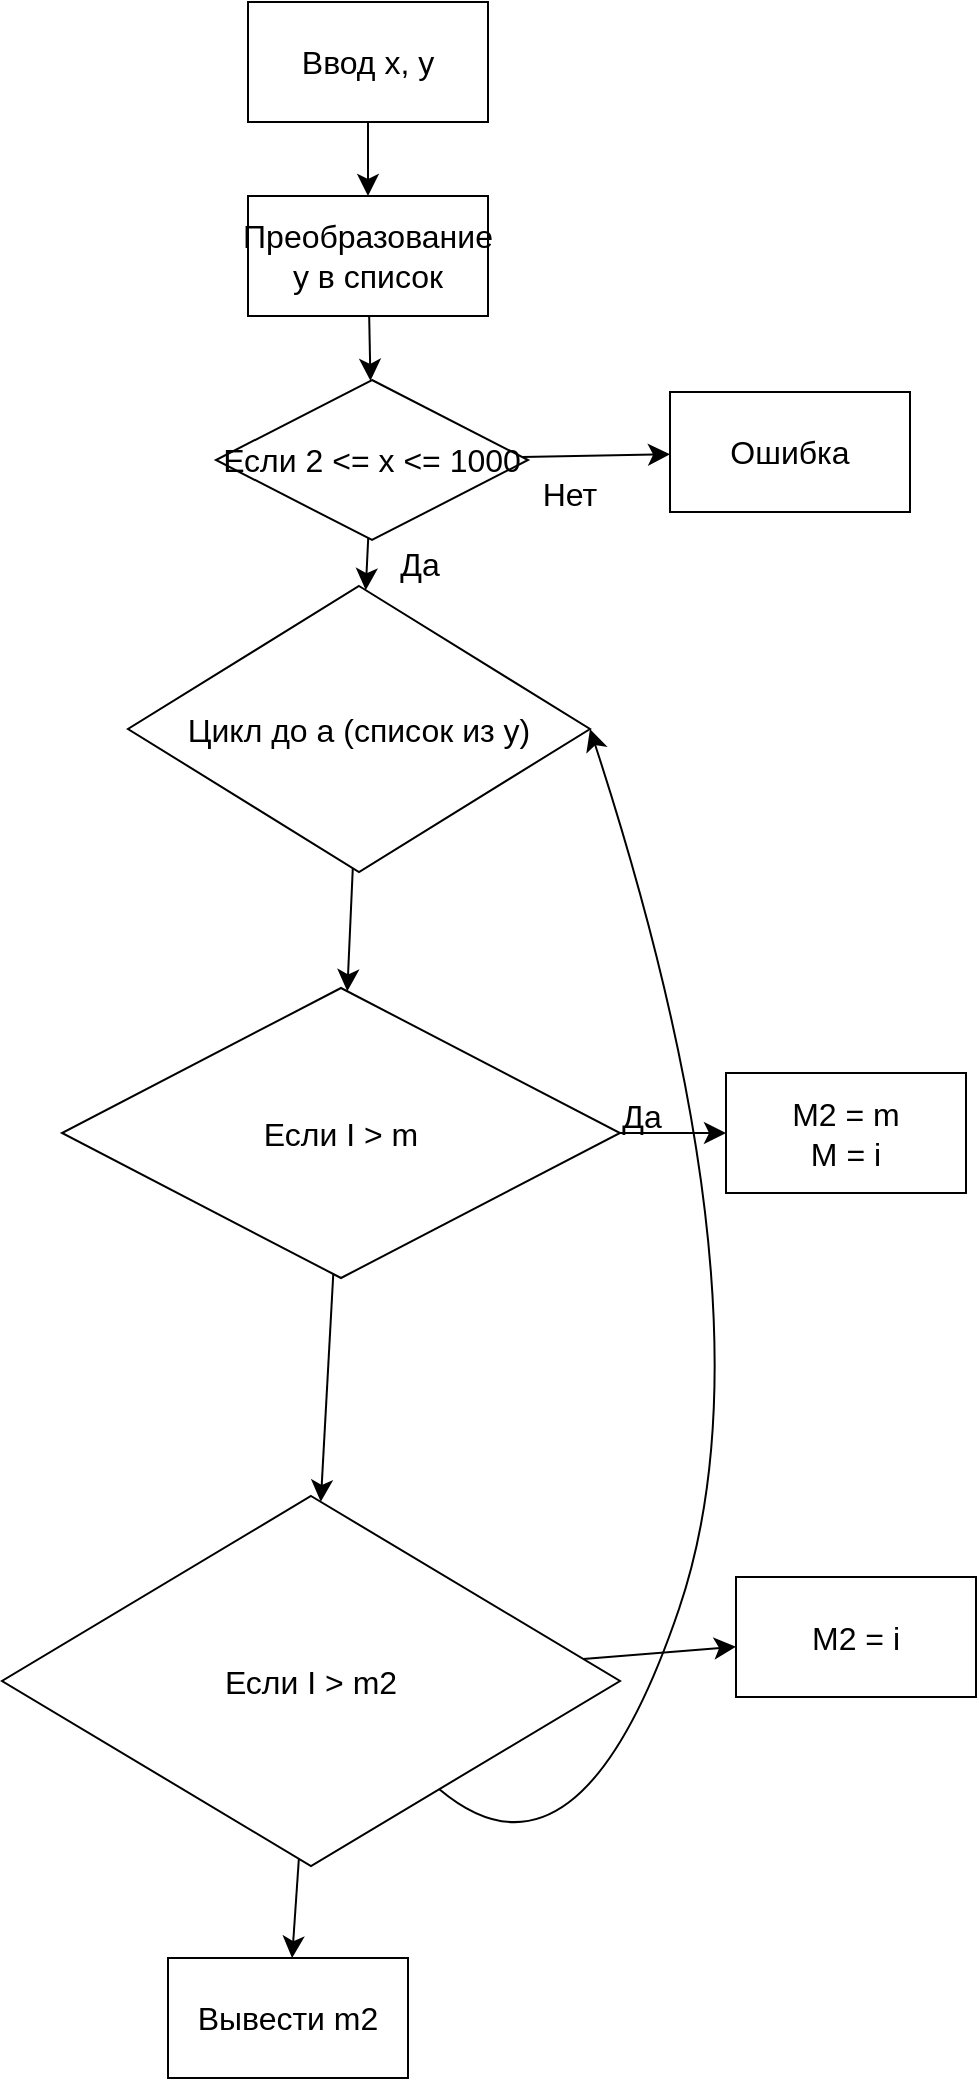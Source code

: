 <mxfile version="22.1.4" type="github">
  <diagram name="Страница — 1" id="PZFFxegrbu2a-D7KtQXK">
    <mxGraphModel dx="359" dy="604" grid="0" gridSize="10" guides="1" tooltips="1" connect="1" arrows="1" fold="1" page="0" pageScale="1" pageWidth="827" pageHeight="1169" math="0" shadow="0">
      <root>
        <mxCell id="0" />
        <mxCell id="1" parent="0" />
        <mxCell id="3djjOBbcgVlgeEWePDXg-4" value="" style="edgeStyle=none;curved=1;rounded=0;orthogonalLoop=1;jettySize=auto;html=1;fontSize=12;startSize=8;endSize=8;" edge="1" parent="1" source="3djjOBbcgVlgeEWePDXg-1" target="3djjOBbcgVlgeEWePDXg-3">
          <mxGeometry relative="1" as="geometry" />
        </mxCell>
        <mxCell id="3djjOBbcgVlgeEWePDXg-1" value="Ввод x, y" style="whiteSpace=wrap;html=1;fontSize=16;" vertex="1" parent="1">
          <mxGeometry x="140" y="170" width="120" height="60" as="geometry" />
        </mxCell>
        <mxCell id="3djjOBbcgVlgeEWePDXg-6" value="" style="edgeStyle=none;curved=1;rounded=0;orthogonalLoop=1;jettySize=auto;html=1;fontSize=12;startSize=8;endSize=8;" edge="1" parent="1" source="3djjOBbcgVlgeEWePDXg-3" target="3djjOBbcgVlgeEWePDXg-5">
          <mxGeometry relative="1" as="geometry" />
        </mxCell>
        <mxCell id="3djjOBbcgVlgeEWePDXg-3" value="Преобразование y в список" style="whiteSpace=wrap;html=1;fontSize=16;" vertex="1" parent="1">
          <mxGeometry x="140" y="267" width="120" height="60" as="geometry" />
        </mxCell>
        <mxCell id="3djjOBbcgVlgeEWePDXg-8" value="" style="edgeStyle=none;curved=1;rounded=0;orthogonalLoop=1;jettySize=auto;html=1;fontSize=12;startSize=8;endSize=8;" edge="1" parent="1" source="3djjOBbcgVlgeEWePDXg-5" target="3djjOBbcgVlgeEWePDXg-7">
          <mxGeometry relative="1" as="geometry" />
        </mxCell>
        <mxCell id="3djjOBbcgVlgeEWePDXg-12" value="" style="edgeStyle=none;curved=1;rounded=0;orthogonalLoop=1;jettySize=auto;html=1;fontSize=12;startSize=8;endSize=8;" edge="1" parent="1" source="3djjOBbcgVlgeEWePDXg-5" target="3djjOBbcgVlgeEWePDXg-11">
          <mxGeometry relative="1" as="geometry" />
        </mxCell>
        <mxCell id="3djjOBbcgVlgeEWePDXg-5" value="Если 2 &amp;lt;= x &amp;lt;= 1000" style="rhombus;whiteSpace=wrap;html=1;fontSize=16;" vertex="1" parent="1">
          <mxGeometry x="124" y="359" width="156" height="80" as="geometry" />
        </mxCell>
        <mxCell id="3djjOBbcgVlgeEWePDXg-18" value="" style="edgeStyle=none;curved=1;rounded=0;orthogonalLoop=1;jettySize=auto;html=1;fontSize=12;startSize=8;endSize=8;" edge="1" parent="1" source="3djjOBbcgVlgeEWePDXg-7" target="3djjOBbcgVlgeEWePDXg-17">
          <mxGeometry relative="1" as="geometry" />
        </mxCell>
        <mxCell id="3djjOBbcgVlgeEWePDXg-7" value="Цикл до a (список из y)" style="rhombus;whiteSpace=wrap;html=1;fontSize=16;" vertex="1" parent="1">
          <mxGeometry x="80" y="462" width="231" height="143" as="geometry" />
        </mxCell>
        <mxCell id="3djjOBbcgVlgeEWePDXg-11" value="Ошибка" style="whiteSpace=wrap;html=1;fontSize=16;" vertex="1" parent="1">
          <mxGeometry x="351" y="365" width="120" height="60" as="geometry" />
        </mxCell>
        <mxCell id="3djjOBbcgVlgeEWePDXg-13" value="Нет" style="text;strokeColor=none;align=center;fillColor=none;html=1;verticalAlign=middle;whiteSpace=wrap;rounded=0;fontSize=16;" vertex="1" parent="1">
          <mxGeometry x="271" y="401" width="60" height="30" as="geometry" />
        </mxCell>
        <mxCell id="3djjOBbcgVlgeEWePDXg-14" value="Да" style="text;strokeColor=none;align=center;fillColor=none;html=1;verticalAlign=middle;whiteSpace=wrap;rounded=0;fontSize=16;" vertex="1" parent="1">
          <mxGeometry x="195.5" y="436" width="60" height="30" as="geometry" />
        </mxCell>
        <mxCell id="3djjOBbcgVlgeEWePDXg-20" value="" style="edgeStyle=none;curved=1;rounded=0;orthogonalLoop=1;jettySize=auto;html=1;fontSize=12;startSize=8;endSize=8;" edge="1" parent="1" source="3djjOBbcgVlgeEWePDXg-17" target="3djjOBbcgVlgeEWePDXg-19">
          <mxGeometry relative="1" as="geometry" />
        </mxCell>
        <mxCell id="3djjOBbcgVlgeEWePDXg-23" value="" style="edgeStyle=none;curved=1;rounded=0;orthogonalLoop=1;jettySize=auto;html=1;fontSize=12;startSize=8;endSize=8;" edge="1" parent="1" source="3djjOBbcgVlgeEWePDXg-17" target="3djjOBbcgVlgeEWePDXg-22">
          <mxGeometry relative="1" as="geometry" />
        </mxCell>
        <mxCell id="3djjOBbcgVlgeEWePDXg-17" value="Если I &amp;gt; m" style="rhombus;whiteSpace=wrap;html=1;fontSize=16;" vertex="1" parent="1">
          <mxGeometry x="47" y="663" width="279" height="145" as="geometry" />
        </mxCell>
        <mxCell id="3djjOBbcgVlgeEWePDXg-19" value="M2 = m&lt;br&gt;M = i" style="whiteSpace=wrap;html=1;fontSize=16;" vertex="1" parent="1">
          <mxGeometry x="379" y="705.5" width="120" height="60" as="geometry" />
        </mxCell>
        <mxCell id="3djjOBbcgVlgeEWePDXg-21" value="Да" style="text;strokeColor=none;align=center;fillColor=none;html=1;verticalAlign=middle;whiteSpace=wrap;rounded=0;fontSize=16;" vertex="1" parent="1">
          <mxGeometry x="307" y="712" width="60" height="30" as="geometry" />
        </mxCell>
        <mxCell id="3djjOBbcgVlgeEWePDXg-25" value="" style="edgeStyle=none;curved=1;rounded=0;orthogonalLoop=1;jettySize=auto;html=1;fontSize=12;startSize=8;endSize=8;" edge="1" parent="1" source="3djjOBbcgVlgeEWePDXg-22" target="3djjOBbcgVlgeEWePDXg-24">
          <mxGeometry relative="1" as="geometry" />
        </mxCell>
        <mxCell id="3djjOBbcgVlgeEWePDXg-27" value="" style="edgeStyle=none;curved=1;rounded=0;orthogonalLoop=1;jettySize=auto;html=1;fontSize=12;startSize=8;endSize=8;entryX=1;entryY=0.5;entryDx=0;entryDy=0;" edge="1" parent="1" source="3djjOBbcgVlgeEWePDXg-22" target="3djjOBbcgVlgeEWePDXg-7">
          <mxGeometry relative="1" as="geometry">
            <mxPoint x="390" y="565" as="targetPoint" />
            <Array as="points">
              <mxPoint x="305" y="1122" />
              <mxPoint x="406" y="825" />
            </Array>
          </mxGeometry>
        </mxCell>
        <mxCell id="3djjOBbcgVlgeEWePDXg-29" value="" style="edgeStyle=none;curved=1;rounded=0;orthogonalLoop=1;jettySize=auto;html=1;fontSize=12;startSize=8;endSize=8;" edge="1" parent="1" source="3djjOBbcgVlgeEWePDXg-22" target="3djjOBbcgVlgeEWePDXg-28">
          <mxGeometry relative="1" as="geometry" />
        </mxCell>
        <mxCell id="3djjOBbcgVlgeEWePDXg-22" value="Если I &amp;gt; m2" style="rhombus;whiteSpace=wrap;html=1;fontSize=16;" vertex="1" parent="1">
          <mxGeometry x="17" y="917" width="309" height="185" as="geometry" />
        </mxCell>
        <mxCell id="3djjOBbcgVlgeEWePDXg-24" value="M2 = i" style="whiteSpace=wrap;html=1;fontSize=16;" vertex="1" parent="1">
          <mxGeometry x="384" y="957.5" width="120" height="60" as="geometry" />
        </mxCell>
        <mxCell id="3djjOBbcgVlgeEWePDXg-28" value="Вывести m2" style="whiteSpace=wrap;html=1;fontSize=16;" vertex="1" parent="1">
          <mxGeometry x="100" y="1148" width="120" height="60" as="geometry" />
        </mxCell>
      </root>
    </mxGraphModel>
  </diagram>
</mxfile>
